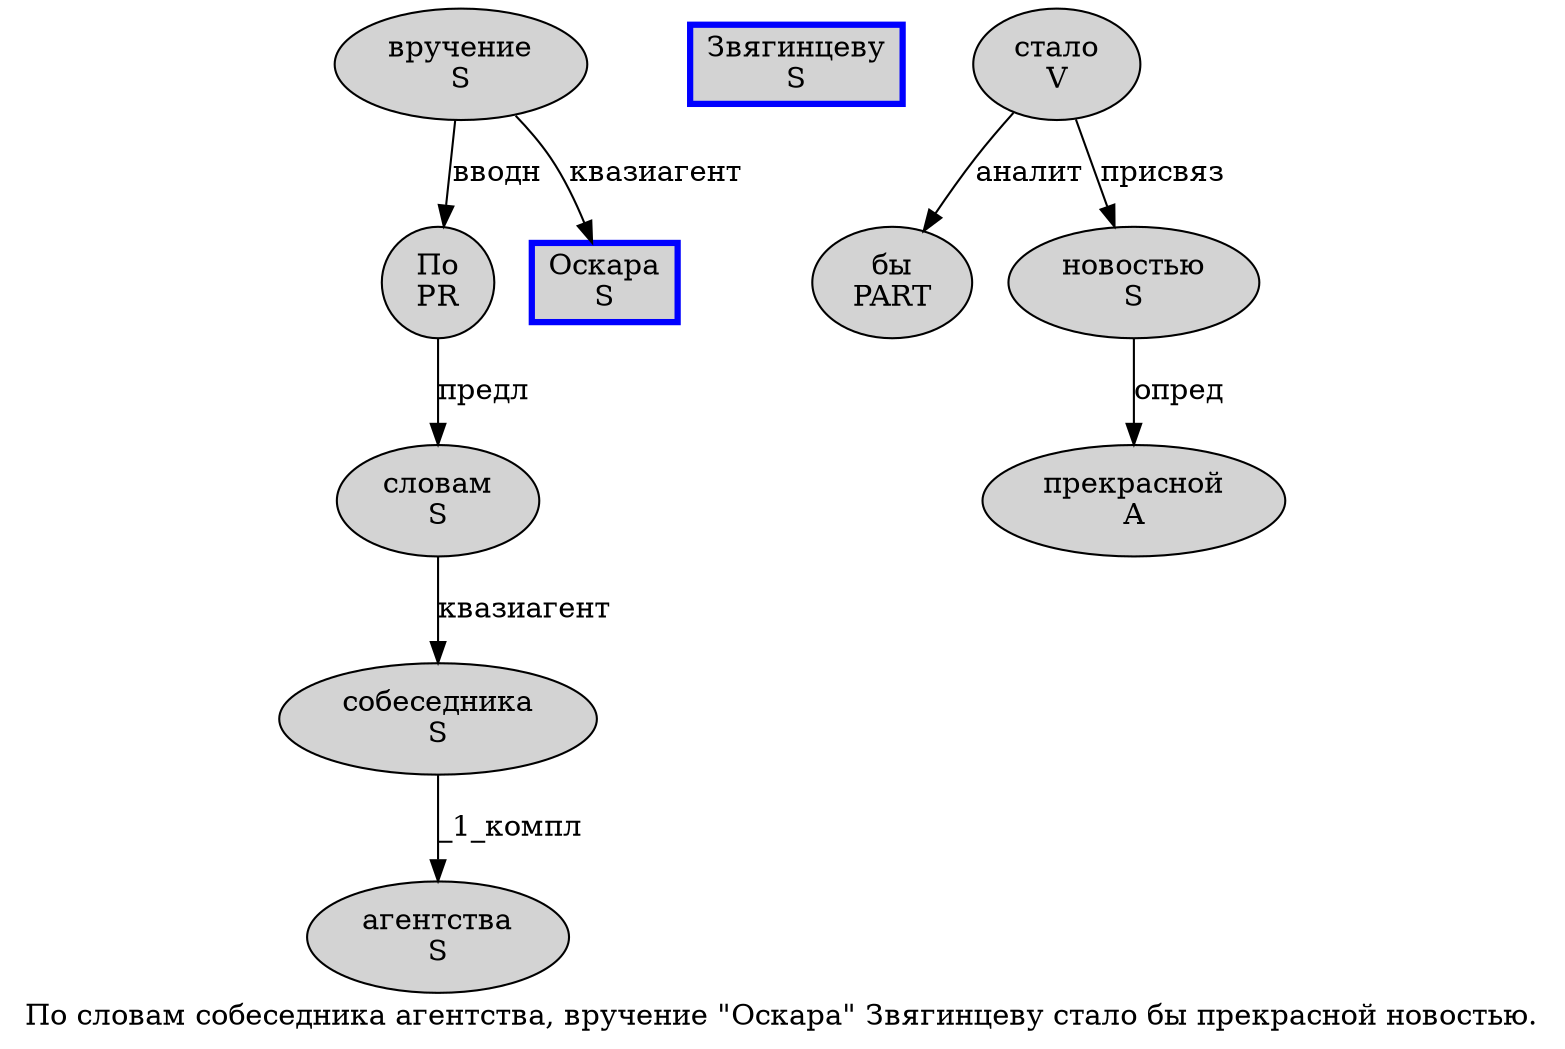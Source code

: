 digraph SENTENCE_1621 {
	graph [label="По словам собеседника агентства, вручение \"Оскара\" Звягинцеву стало бы прекрасной новостью."]
	node [style=filled]
		0 [label="По
PR" color="" fillcolor=lightgray penwidth=1 shape=ellipse]
		1 [label="словам
S" color="" fillcolor=lightgray penwidth=1 shape=ellipse]
		2 [label="собеседника
S" color="" fillcolor=lightgray penwidth=1 shape=ellipse]
		3 [label="агентства
S" color="" fillcolor=lightgray penwidth=1 shape=ellipse]
		5 [label="вручение
S" color="" fillcolor=lightgray penwidth=1 shape=ellipse]
		7 [label="Оскара
S" color=blue fillcolor=lightgray penwidth=3 shape=box]
		9 [label="Звягинцеву
S" color=blue fillcolor=lightgray penwidth=3 shape=box]
		10 [label="стало
V" color="" fillcolor=lightgray penwidth=1 shape=ellipse]
		11 [label="бы
PART" color="" fillcolor=lightgray penwidth=1 shape=ellipse]
		12 [label="прекрасной
A" color="" fillcolor=lightgray penwidth=1 shape=ellipse]
		13 [label="новостью
S" color="" fillcolor=lightgray penwidth=1 shape=ellipse]
			0 -> 1 [label="предл"]
			10 -> 11 [label="аналит"]
			10 -> 13 [label="присвяз"]
			2 -> 3 [label="_1_компл"]
			5 -> 0 [label="вводн"]
			5 -> 7 [label="квазиагент"]
			13 -> 12 [label="опред"]
			1 -> 2 [label="квазиагент"]
}